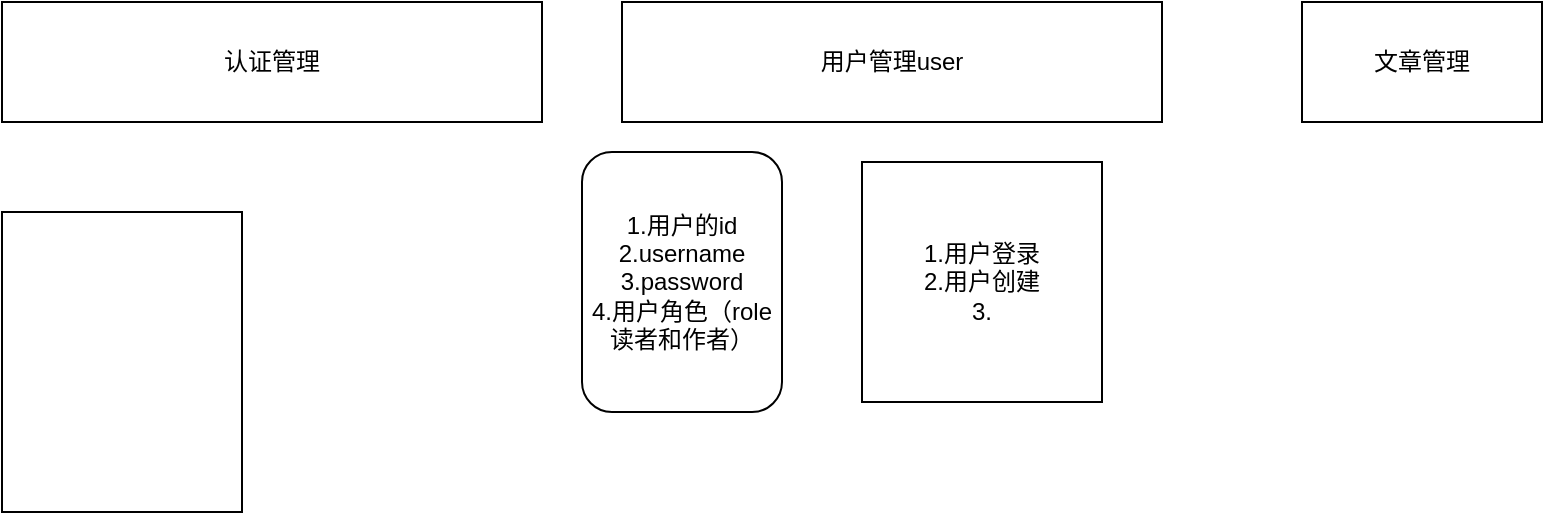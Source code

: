 <mxfile>
    <diagram id="JKclxsss3tw0J9Mc4iFi" name="第 1 页">
        <mxGraphModel dx="875" dy="819" grid="1" gridSize="10" guides="1" tooltips="1" connect="1" arrows="1" fold="1" page="1" pageScale="1" pageWidth="827" pageHeight="1169" math="0" shadow="0">
            <root>
                <mxCell id="0"/>
                <mxCell id="1" parent="0"/>
                <mxCell id="2" value="用户管理user" style="rounded=0;whiteSpace=wrap;html=1;" vertex="1" parent="1">
                    <mxGeometry x="320" y="585" width="270" height="60" as="geometry"/>
                </mxCell>
                <mxCell id="3" value="认证管理" style="rounded=0;whiteSpace=wrap;html=1;" vertex="1" parent="1">
                    <mxGeometry x="10" y="585" width="270" height="60" as="geometry"/>
                </mxCell>
                <mxCell id="4" value="文章管理" style="rounded=0;whiteSpace=wrap;html=1;" vertex="1" parent="1">
                    <mxGeometry x="660" y="585" width="120" height="60" as="geometry"/>
                </mxCell>
                <mxCell id="5" value="1.用户的id&lt;br&gt;2.username&lt;br&gt;3.password&lt;br&gt;4.用户角色（role 读者和作者）" style="rounded=1;whiteSpace=wrap;html=1;" vertex="1" parent="1">
                    <mxGeometry x="300" y="660" width="100" height="130" as="geometry"/>
                </mxCell>
                <mxCell id="8" value="1.用户登录&lt;br&gt;2.用户创建&lt;br&gt;3." style="rounded=0;whiteSpace=wrap;html=1;" vertex="1" parent="1">
                    <mxGeometry x="440" y="665" width="120" height="120" as="geometry"/>
                </mxCell>
                <mxCell id="11" value="" style="rounded=0;whiteSpace=wrap;html=1;" vertex="1" parent="1">
                    <mxGeometry x="10" y="690" width="120" height="150" as="geometry"/>
                </mxCell>
            </root>
        </mxGraphModel>
    </diagram>
</mxfile>